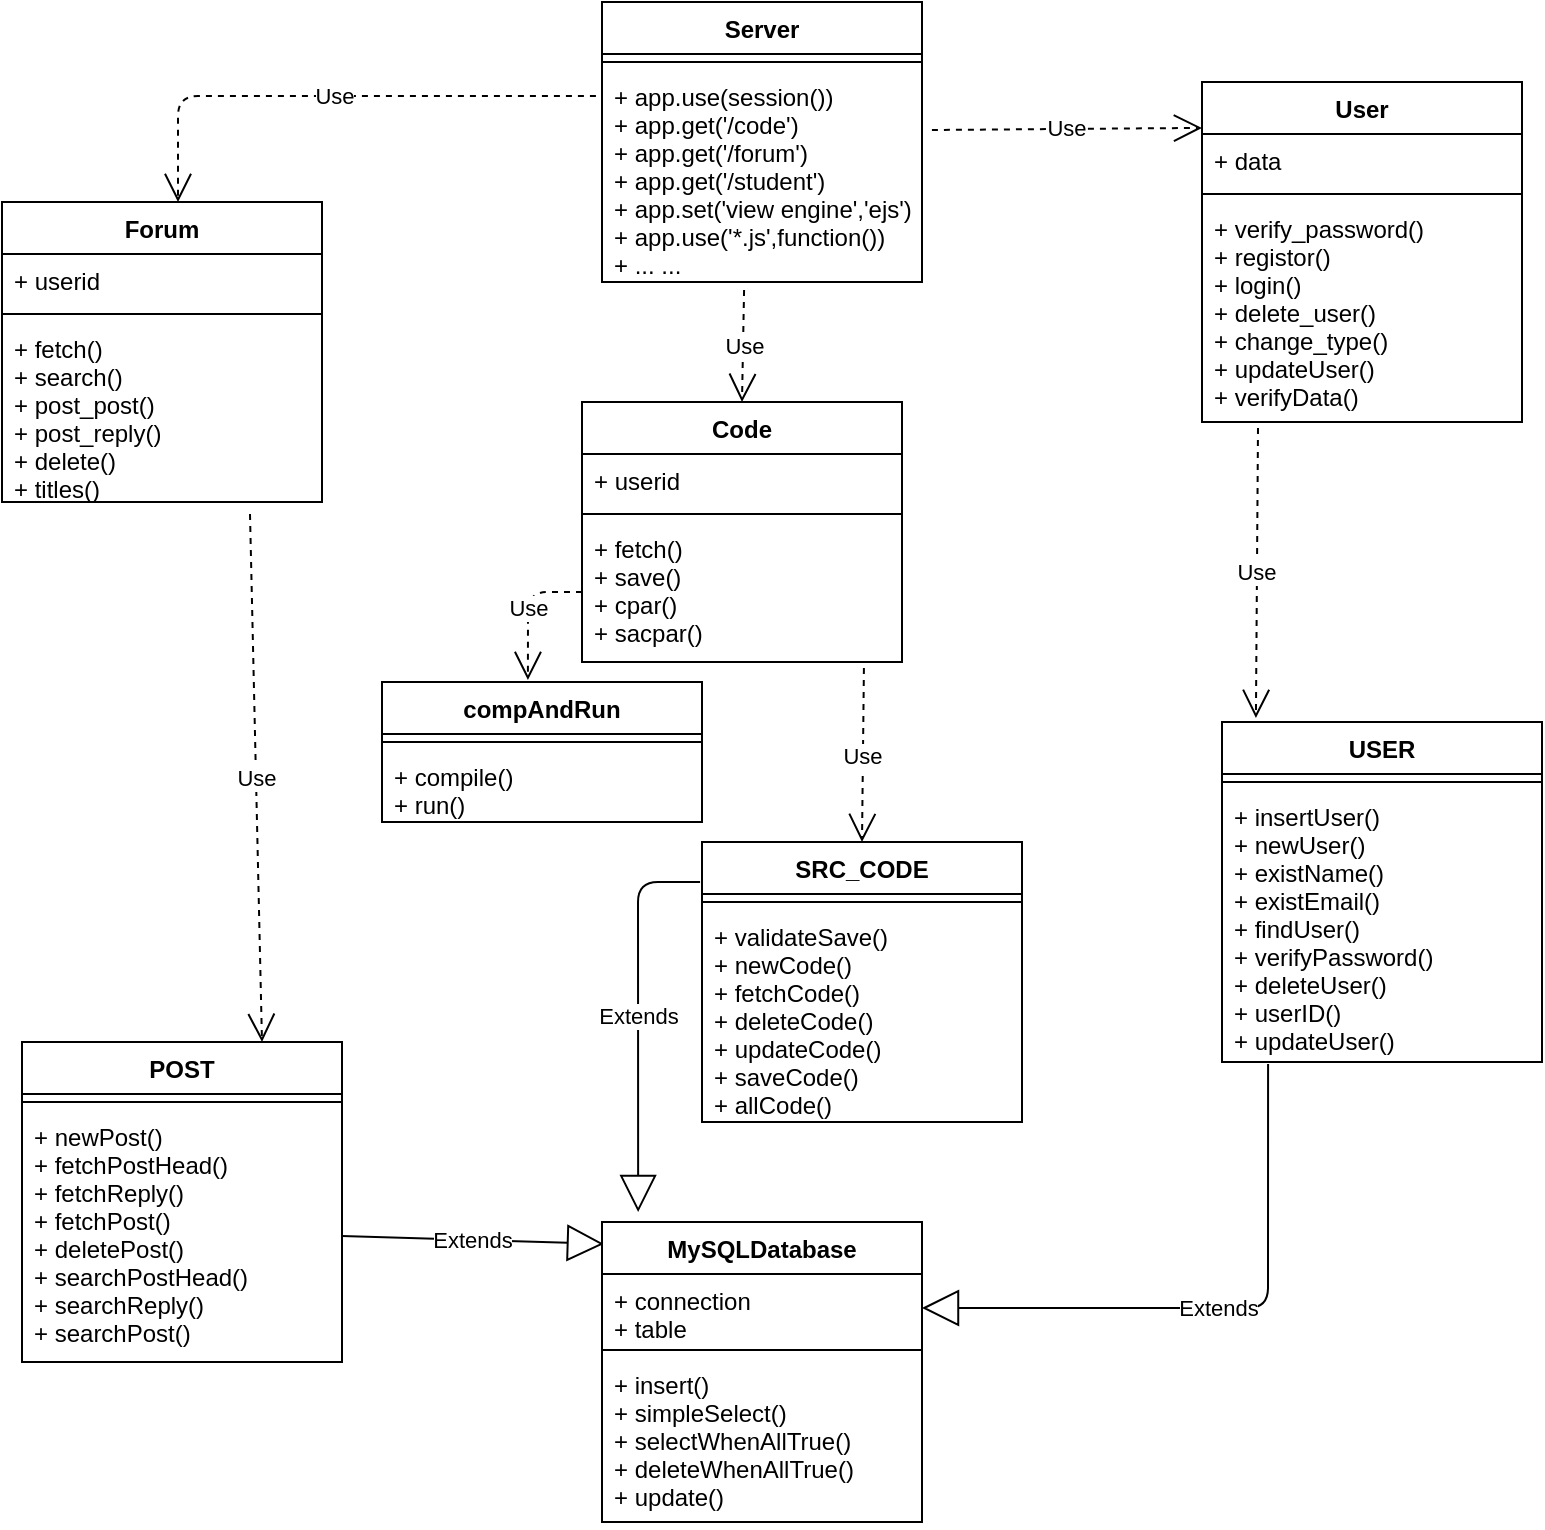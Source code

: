 <mxfile version="13.0.9" type="device"><diagram id="bsb28HW9TZgxeHNoFCtW" name="Page-1"><mxGraphModel dx="1422" dy="712" grid="1" gridSize="10" guides="1" tooltips="1" connect="1" arrows="1" fold="1" page="1" pageScale="1" pageWidth="827" pageHeight="1169" math="0" shadow="0"><root><mxCell id="0"/><mxCell id="1" parent="0"/><mxCell id="4hAxmZEv2BJFRzsU6mAh-25" value="Forum" style="swimlane;fontStyle=1;align=center;verticalAlign=top;childLayout=stackLayout;horizontal=1;startSize=26;horizontalStack=0;resizeParent=1;resizeParentMax=0;resizeLast=0;collapsible=1;marginBottom=0;" vertex="1" parent="1"><mxGeometry x="20" y="110" width="160" height="150" as="geometry"/></mxCell><mxCell id="4hAxmZEv2BJFRzsU6mAh-26" value="+ userid" style="text;strokeColor=none;fillColor=none;align=left;verticalAlign=top;spacingLeft=4;spacingRight=4;overflow=hidden;rotatable=0;points=[[0,0.5],[1,0.5]];portConstraint=eastwest;" vertex="1" parent="4hAxmZEv2BJFRzsU6mAh-25"><mxGeometry y="26" width="160" height="26" as="geometry"/></mxCell><mxCell id="4hAxmZEv2BJFRzsU6mAh-27" value="" style="line;strokeWidth=1;fillColor=none;align=left;verticalAlign=middle;spacingTop=-1;spacingLeft=3;spacingRight=3;rotatable=0;labelPosition=right;points=[];portConstraint=eastwest;" vertex="1" parent="4hAxmZEv2BJFRzsU6mAh-25"><mxGeometry y="52" width="160" height="8" as="geometry"/></mxCell><mxCell id="4hAxmZEv2BJFRzsU6mAh-28" value="+ fetch()&#10;+ search()&#10;+ post_post()&#10;+ post_reply()&#10;+ delete()&#10;+ titles()" style="text;strokeColor=none;fillColor=none;align=left;verticalAlign=top;spacingLeft=4;spacingRight=4;overflow=hidden;rotatable=0;points=[[0,0.5],[1,0.5]];portConstraint=eastwest;" vertex="1" parent="4hAxmZEv2BJFRzsU6mAh-25"><mxGeometry y="60" width="160" height="90" as="geometry"/></mxCell><mxCell id="4hAxmZEv2BJFRzsU6mAh-42" value="Use" style="endArrow=open;endSize=12;dashed=1;html=1;exitX=-0.019;exitY=0.123;exitDx=0;exitDy=0;entryX=0.55;entryY=0;entryDx=0;entryDy=0;entryPerimeter=0;exitPerimeter=0;" edge="1" parent="1" source="4hAxmZEv2BJFRzsU6mAh-62" target="4hAxmZEv2BJFRzsU6mAh-25"><mxGeometry width="160" relative="1" as="geometry"><mxPoint x="310" y="58" as="sourcePoint"/><mxPoint x="490" y="370" as="targetPoint"/><Array as="points"><mxPoint x="108" y="57"/></Array></mxGeometry></mxCell><mxCell id="4hAxmZEv2BJFRzsU6mAh-43" value="Use" style="endArrow=open;endSize=12;dashed=1;html=1;exitX=1.031;exitY=0.283;exitDx=0;exitDy=0;entryX=0;entryY=0.135;entryDx=0;entryDy=0;entryPerimeter=0;exitPerimeter=0;" edge="1" parent="1" source="4hAxmZEv2BJFRzsU6mAh-62" target="4hAxmZEv2BJFRzsU6mAh-17"><mxGeometry width="160" relative="1" as="geometry"><mxPoint x="472.08" y="88.5" as="sourcePoint"/><mxPoint x="490" y="370" as="targetPoint"/></mxGeometry></mxCell><mxCell id="4hAxmZEv2BJFRzsU6mAh-44" value="Use" style="endArrow=open;endSize=12;dashed=1;html=1;exitX=0.444;exitY=1.038;exitDx=0;exitDy=0;entryX=0.5;entryY=0;entryDx=0;entryDy=0;exitPerimeter=0;" edge="1" parent="1" source="4hAxmZEv2BJFRzsU6mAh-62" target="4hAxmZEv2BJFRzsU6mAh-29"><mxGeometry width="160" relative="1" as="geometry"><mxPoint x="390" y="106" as="sourcePoint"/><mxPoint x="490" y="370" as="targetPoint"/></mxGeometry></mxCell><mxCell id="4hAxmZEv2BJFRzsU6mAh-49" value="Extends" style="endArrow=block;endSize=16;endFill=0;html=1;entryX=1;entryY=0.5;entryDx=0;entryDy=0;exitX=0.144;exitY=1.007;exitDx=0;exitDy=0;exitPerimeter=0;" edge="1" parent="1" source="4hAxmZEv2BJFRzsU6mAh-40" target="4hAxmZEv2BJFRzsU6mAh-6"><mxGeometry width="160" relative="1" as="geometry"><mxPoint x="330" y="370" as="sourcePoint"/><mxPoint x="490" y="370" as="targetPoint"/><Array as="points"><mxPoint x="653" y="663"/></Array></mxGeometry></mxCell><mxCell id="4hAxmZEv2BJFRzsU6mAh-50" value="Extends" style="endArrow=block;endSize=16;endFill=0;html=1;exitX=1;exitY=0.5;exitDx=0;exitDy=0;entryX=0.006;entryY=0.073;entryDx=0;entryDy=0;entryPerimeter=0;" edge="1" parent="1" source="4hAxmZEv2BJFRzsU6mAh-12" target="4hAxmZEv2BJFRzsU6mAh-5"><mxGeometry width="160" relative="1" as="geometry"><mxPoint x="330" y="370" as="sourcePoint"/><mxPoint x="490" y="370" as="targetPoint"/></mxGeometry></mxCell><mxCell id="4hAxmZEv2BJFRzsU6mAh-51" value="Use" style="endArrow=open;endSize=12;dashed=1;html=1;exitX=0;exitY=0.5;exitDx=0;exitDy=0;entryX=0.456;entryY=-0.014;entryDx=0;entryDy=0;entryPerimeter=0;" edge="1" parent="1" source="4hAxmZEv2BJFRzsU6mAh-32" target="4hAxmZEv2BJFRzsU6mAh-33"><mxGeometry width="160" relative="1" as="geometry"><mxPoint x="330" y="270" as="sourcePoint"/><mxPoint x="490" y="270" as="targetPoint"/><Array as="points"><mxPoint x="283" y="305"/></Array></mxGeometry></mxCell><mxCell id="4hAxmZEv2BJFRzsU6mAh-52" value="Extends" style="endArrow=block;endSize=16;endFill=0;html=1;exitX=-0.006;exitY=0.143;exitDx=0;exitDy=0;exitPerimeter=0;entryX=0.113;entryY=-0.033;entryDx=0;entryDy=0;entryPerimeter=0;" edge="1" parent="1" source="4hAxmZEv2BJFRzsU6mAh-13" target="4hAxmZEv2BJFRzsU6mAh-5"><mxGeometry width="160" relative="1" as="geometry"><mxPoint x="330" y="470" as="sourcePoint"/><mxPoint x="490" y="470" as="targetPoint"/><Array as="points"><mxPoint x="338" y="450"/></Array></mxGeometry></mxCell><mxCell id="4hAxmZEv2BJFRzsU6mAh-53" value="Use" style="endArrow=open;endSize=12;dashed=1;html=1;exitX=0.881;exitY=1.043;exitDx=0;exitDy=0;exitPerimeter=0;entryX=0.5;entryY=0;entryDx=0;entryDy=0;" edge="1" parent="1" source="4hAxmZEv2BJFRzsU6mAh-32" target="4hAxmZEv2BJFRzsU6mAh-13"><mxGeometry width="160" relative="1" as="geometry"><mxPoint x="330" y="270" as="sourcePoint"/><mxPoint x="490" y="270" as="targetPoint"/></mxGeometry></mxCell><mxCell id="4hAxmZEv2BJFRzsU6mAh-54" value="Use" style="endArrow=open;endSize=12;dashed=1;html=1;exitX=0.175;exitY=1.027;exitDx=0;exitDy=0;exitPerimeter=0;entryX=0.106;entryY=-0.012;entryDx=0;entryDy=0;entryPerimeter=0;" edge="1" parent="1" source="4hAxmZEv2BJFRzsU6mAh-20" target="4hAxmZEv2BJFRzsU6mAh-37"><mxGeometry width="160" relative="1" as="geometry"><mxPoint x="330" y="470" as="sourcePoint"/><mxPoint x="490" y="470" as="targetPoint"/></mxGeometry></mxCell><mxCell id="4hAxmZEv2BJFRzsU6mAh-17" value="User" style="swimlane;fontStyle=1;align=center;verticalAlign=top;childLayout=stackLayout;horizontal=1;startSize=26;horizontalStack=0;resizeParent=1;resizeParentMax=0;resizeLast=0;collapsible=1;marginBottom=0;" vertex="1" parent="1"><mxGeometry x="620" y="50" width="160" height="170" as="geometry"/></mxCell><mxCell id="4hAxmZEv2BJFRzsU6mAh-18" value="+ data" style="text;strokeColor=none;fillColor=none;align=left;verticalAlign=top;spacingLeft=4;spacingRight=4;overflow=hidden;rotatable=0;points=[[0,0.5],[1,0.5]];portConstraint=eastwest;" vertex="1" parent="4hAxmZEv2BJFRzsU6mAh-17"><mxGeometry y="26" width="160" height="26" as="geometry"/></mxCell><mxCell id="4hAxmZEv2BJFRzsU6mAh-19" value="" style="line;strokeWidth=1;fillColor=none;align=left;verticalAlign=middle;spacingTop=-1;spacingLeft=3;spacingRight=3;rotatable=0;labelPosition=right;points=[];portConstraint=eastwest;" vertex="1" parent="4hAxmZEv2BJFRzsU6mAh-17"><mxGeometry y="52" width="160" height="8" as="geometry"/></mxCell><mxCell id="4hAxmZEv2BJFRzsU6mAh-20" value="+ verify_password()&#10;+ registor()&#10;+ login()&#10;+ delete_user()&#10;+ change_type()&#10;+ updateUser()&#10;+ verifyData()" style="text;strokeColor=none;fillColor=none;align=left;verticalAlign=top;spacingLeft=4;spacingRight=4;overflow=hidden;rotatable=0;points=[[0,0.5],[1,0.5]];portConstraint=eastwest;" vertex="1" parent="4hAxmZEv2BJFRzsU6mAh-17"><mxGeometry y="60" width="160" height="110" as="geometry"/></mxCell><mxCell id="4hAxmZEv2BJFRzsU6mAh-37" value="USER" style="swimlane;fontStyle=1;align=center;verticalAlign=top;childLayout=stackLayout;horizontal=1;startSize=26;horizontalStack=0;resizeParent=1;resizeParentMax=0;resizeLast=0;collapsible=1;marginBottom=0;" vertex="1" parent="1"><mxGeometry x="630" y="370" width="160" height="170" as="geometry"/></mxCell><mxCell id="4hAxmZEv2BJFRzsU6mAh-39" value="" style="line;strokeWidth=1;fillColor=none;align=left;verticalAlign=middle;spacingTop=-1;spacingLeft=3;spacingRight=3;rotatable=0;labelPosition=right;points=[];portConstraint=eastwest;" vertex="1" parent="4hAxmZEv2BJFRzsU6mAh-37"><mxGeometry y="26" width="160" height="8" as="geometry"/></mxCell><mxCell id="4hAxmZEv2BJFRzsU6mAh-40" value="+ insertUser()&#10;+ newUser()&#10;+ existName()&#10;+ existEmail()&#10;+ findUser()&#10;+ verifyPassword()&#10;+ deleteUser()&#10;+ userID()&#10;+ updateUser()" style="text;strokeColor=none;fillColor=none;align=left;verticalAlign=top;spacingLeft=4;spacingRight=4;overflow=hidden;rotatable=0;points=[[0,0.5],[1,0.5]];portConstraint=eastwest;" vertex="1" parent="4hAxmZEv2BJFRzsU6mAh-37"><mxGeometry y="34" width="160" height="136" as="geometry"/></mxCell><mxCell id="4hAxmZEv2BJFRzsU6mAh-55" value="Use" style="endArrow=open;endSize=12;dashed=1;html=1;exitX=0.775;exitY=1.067;exitDx=0;exitDy=0;exitPerimeter=0;entryX=0.75;entryY=0;entryDx=0;entryDy=0;" edge="1" parent="1" source="4hAxmZEv2BJFRzsU6mAh-28" target="4hAxmZEv2BJFRzsU6mAh-9"><mxGeometry width="160" relative="1" as="geometry"><mxPoint x="330" y="370" as="sourcePoint"/><mxPoint x="140" y="528" as="targetPoint"/><Array as="points"/></mxGeometry></mxCell><mxCell id="4hAxmZEv2BJFRzsU6mAh-5" value="MySQLDatabase" style="swimlane;fontStyle=1;align=center;verticalAlign=top;childLayout=stackLayout;horizontal=1;startSize=26;horizontalStack=0;resizeParent=1;resizeParentMax=0;resizeLast=0;collapsible=1;marginBottom=0;" vertex="1" parent="1"><mxGeometry x="320" y="620" width="160" height="150" as="geometry"/></mxCell><mxCell id="4hAxmZEv2BJFRzsU6mAh-6" value="+ connection&#10;+ table" style="text;strokeColor=none;fillColor=none;align=left;verticalAlign=top;spacingLeft=4;spacingRight=4;overflow=hidden;rotatable=0;points=[[0,0.5],[1,0.5]];portConstraint=eastwest;" vertex="1" parent="4hAxmZEv2BJFRzsU6mAh-5"><mxGeometry y="26" width="160" height="34" as="geometry"/></mxCell><mxCell id="4hAxmZEv2BJFRzsU6mAh-7" value="" style="line;strokeWidth=1;fillColor=none;align=left;verticalAlign=middle;spacingTop=-1;spacingLeft=3;spacingRight=3;rotatable=0;labelPosition=right;points=[];portConstraint=eastwest;" vertex="1" parent="4hAxmZEv2BJFRzsU6mAh-5"><mxGeometry y="60" width="160" height="8" as="geometry"/></mxCell><mxCell id="4hAxmZEv2BJFRzsU6mAh-8" value="+ insert()&#10;+ simpleSelect()&#10;+ selectWhenAllTrue()&#10;+ deleteWhenAllTrue()&#10;+ update()" style="text;strokeColor=none;fillColor=none;align=left;verticalAlign=top;spacingLeft=4;spacingRight=4;overflow=hidden;rotatable=0;points=[[0,0.5],[1,0.5]];portConstraint=eastwest;" vertex="1" parent="4hAxmZEv2BJFRzsU6mAh-5"><mxGeometry y="68" width="160" height="82" as="geometry"/></mxCell><mxCell id="4hAxmZEv2BJFRzsU6mAh-13" value="SRC_CODE" style="swimlane;fontStyle=1;align=center;verticalAlign=top;childLayout=stackLayout;horizontal=1;startSize=26;horizontalStack=0;resizeParent=1;resizeParentMax=0;resizeLast=0;collapsible=1;marginBottom=0;" vertex="1" parent="1"><mxGeometry x="370" y="430" width="160" height="140" as="geometry"/></mxCell><mxCell id="4hAxmZEv2BJFRzsU6mAh-15" value="" style="line;strokeWidth=1;fillColor=none;align=left;verticalAlign=middle;spacingTop=-1;spacingLeft=3;spacingRight=3;rotatable=0;labelPosition=right;points=[];portConstraint=eastwest;" vertex="1" parent="4hAxmZEv2BJFRzsU6mAh-13"><mxGeometry y="26" width="160" height="8" as="geometry"/></mxCell><mxCell id="4hAxmZEv2BJFRzsU6mAh-16" value="+ validateSave()&#10;+ newCode()&#10;+ fetchCode()&#10;+ deleteCode()&#10;+ updateCode()&#10;+ saveCode()&#10;+ allCode()" style="text;strokeColor=none;fillColor=none;align=left;verticalAlign=top;spacingLeft=4;spacingRight=4;overflow=hidden;rotatable=0;points=[[0,0.5],[1,0.5]];portConstraint=eastwest;" vertex="1" parent="4hAxmZEv2BJFRzsU6mAh-13"><mxGeometry y="34" width="160" height="106" as="geometry"/></mxCell><mxCell id="4hAxmZEv2BJFRzsU6mAh-59" value="Server" style="swimlane;fontStyle=1;align=center;verticalAlign=top;childLayout=stackLayout;horizontal=1;startSize=26;horizontalStack=0;resizeParent=1;resizeParentMax=0;resizeLast=0;collapsible=1;marginBottom=0;" vertex="1" parent="1"><mxGeometry x="320" y="10" width="160" height="140" as="geometry"/></mxCell><mxCell id="4hAxmZEv2BJFRzsU6mAh-61" value="" style="line;strokeWidth=1;fillColor=none;align=left;verticalAlign=middle;spacingTop=-1;spacingLeft=3;spacingRight=3;rotatable=0;labelPosition=right;points=[];portConstraint=eastwest;" vertex="1" parent="4hAxmZEv2BJFRzsU6mAh-59"><mxGeometry y="26" width="160" height="8" as="geometry"/></mxCell><mxCell id="4hAxmZEv2BJFRzsU6mAh-62" value="+ app.use(session())&#10;+ app.get('/code')&#10;+ app.get('/forum')&#10;+ app.get('/student')&#10;+ app.set('view engine','ejs')&#10;+ app.use('*.js',function())&#10;+ ... ..." style="text;strokeColor=none;fillColor=none;align=left;verticalAlign=top;spacingLeft=4;spacingRight=4;overflow=hidden;rotatable=0;points=[[0,0.5],[1,0.5]];portConstraint=eastwest;" vertex="1" parent="4hAxmZEv2BJFRzsU6mAh-59"><mxGeometry y="34" width="160" height="106" as="geometry"/></mxCell><mxCell id="4hAxmZEv2BJFRzsU6mAh-29" value="Code" style="swimlane;fontStyle=1;align=center;verticalAlign=top;childLayout=stackLayout;horizontal=1;startSize=26;horizontalStack=0;resizeParent=1;resizeParentMax=0;resizeLast=0;collapsible=1;marginBottom=0;" vertex="1" parent="1"><mxGeometry x="310" y="210" width="160" height="130" as="geometry"/></mxCell><mxCell id="4hAxmZEv2BJFRzsU6mAh-30" value="+ userid" style="text;strokeColor=none;fillColor=none;align=left;verticalAlign=top;spacingLeft=4;spacingRight=4;overflow=hidden;rotatable=0;points=[[0,0.5],[1,0.5]];portConstraint=eastwest;" vertex="1" parent="4hAxmZEv2BJFRzsU6mAh-29"><mxGeometry y="26" width="160" height="26" as="geometry"/></mxCell><mxCell id="4hAxmZEv2BJFRzsU6mAh-31" value="" style="line;strokeWidth=1;fillColor=none;align=left;verticalAlign=middle;spacingTop=-1;spacingLeft=3;spacingRight=3;rotatable=0;labelPosition=right;points=[];portConstraint=eastwest;" vertex="1" parent="4hAxmZEv2BJFRzsU6mAh-29"><mxGeometry y="52" width="160" height="8" as="geometry"/></mxCell><mxCell id="4hAxmZEv2BJFRzsU6mAh-32" value="+ fetch()&#10;+ save()&#10;+ cpar()&#10;+ sacpar()" style="text;strokeColor=none;fillColor=none;align=left;verticalAlign=top;spacingLeft=4;spacingRight=4;overflow=hidden;rotatable=0;points=[[0,0.5],[1,0.5]];portConstraint=eastwest;" vertex="1" parent="4hAxmZEv2BJFRzsU6mAh-29"><mxGeometry y="60" width="160" height="70" as="geometry"/></mxCell><mxCell id="4hAxmZEv2BJFRzsU6mAh-33" value="compAndRun" style="swimlane;fontStyle=1;align=center;verticalAlign=top;childLayout=stackLayout;horizontal=1;startSize=26;horizontalStack=0;resizeParent=1;resizeParentMax=0;resizeLast=0;collapsible=1;marginBottom=0;" vertex="1" parent="1"><mxGeometry x="210" y="350" width="160" height="70" as="geometry"/></mxCell><mxCell id="4hAxmZEv2BJFRzsU6mAh-35" value="" style="line;strokeWidth=1;fillColor=none;align=left;verticalAlign=middle;spacingTop=-1;spacingLeft=3;spacingRight=3;rotatable=0;labelPosition=right;points=[];portConstraint=eastwest;" vertex="1" parent="4hAxmZEv2BJFRzsU6mAh-33"><mxGeometry y="26" width="160" height="8" as="geometry"/></mxCell><mxCell id="4hAxmZEv2BJFRzsU6mAh-36" value="+ compile()&#10;+ run()" style="text;strokeColor=none;fillColor=none;align=left;verticalAlign=top;spacingLeft=4;spacingRight=4;overflow=hidden;rotatable=0;points=[[0,0.5],[1,0.5]];portConstraint=eastwest;" vertex="1" parent="4hAxmZEv2BJFRzsU6mAh-33"><mxGeometry y="34" width="160" height="36" as="geometry"/></mxCell><mxCell id="4hAxmZEv2BJFRzsU6mAh-9" value="POST" style="swimlane;fontStyle=1;align=center;verticalAlign=top;childLayout=stackLayout;horizontal=1;startSize=26;horizontalStack=0;resizeParent=1;resizeParentMax=0;resizeLast=0;collapsible=1;marginBottom=0;" vertex="1" parent="1"><mxGeometry x="30" y="530" width="160" height="160" as="geometry"/></mxCell><mxCell id="4hAxmZEv2BJFRzsU6mAh-11" value="" style="line;strokeWidth=1;fillColor=none;align=left;verticalAlign=middle;spacingTop=-1;spacingLeft=3;spacingRight=3;rotatable=0;labelPosition=right;points=[];portConstraint=eastwest;" vertex="1" parent="4hAxmZEv2BJFRzsU6mAh-9"><mxGeometry y="26" width="160" height="8" as="geometry"/></mxCell><mxCell id="4hAxmZEv2BJFRzsU6mAh-12" value="+ newPost()&#10;+ fetchPostHead()&#10;+ fetchReply()&#10;+ fetchPost()&#10;+ deletePost()&#10;+ searchPostHead()&#10;+ searchReply()&#10;+ searchPost()" style="text;strokeColor=none;fillColor=none;align=left;verticalAlign=top;spacingLeft=4;spacingRight=4;overflow=hidden;rotatable=0;points=[[0,0.5],[1,0.5]];portConstraint=eastwest;" vertex="1" parent="4hAxmZEv2BJFRzsU6mAh-9"><mxGeometry y="34" width="160" height="126" as="geometry"/></mxCell></root></mxGraphModel></diagram></mxfile>